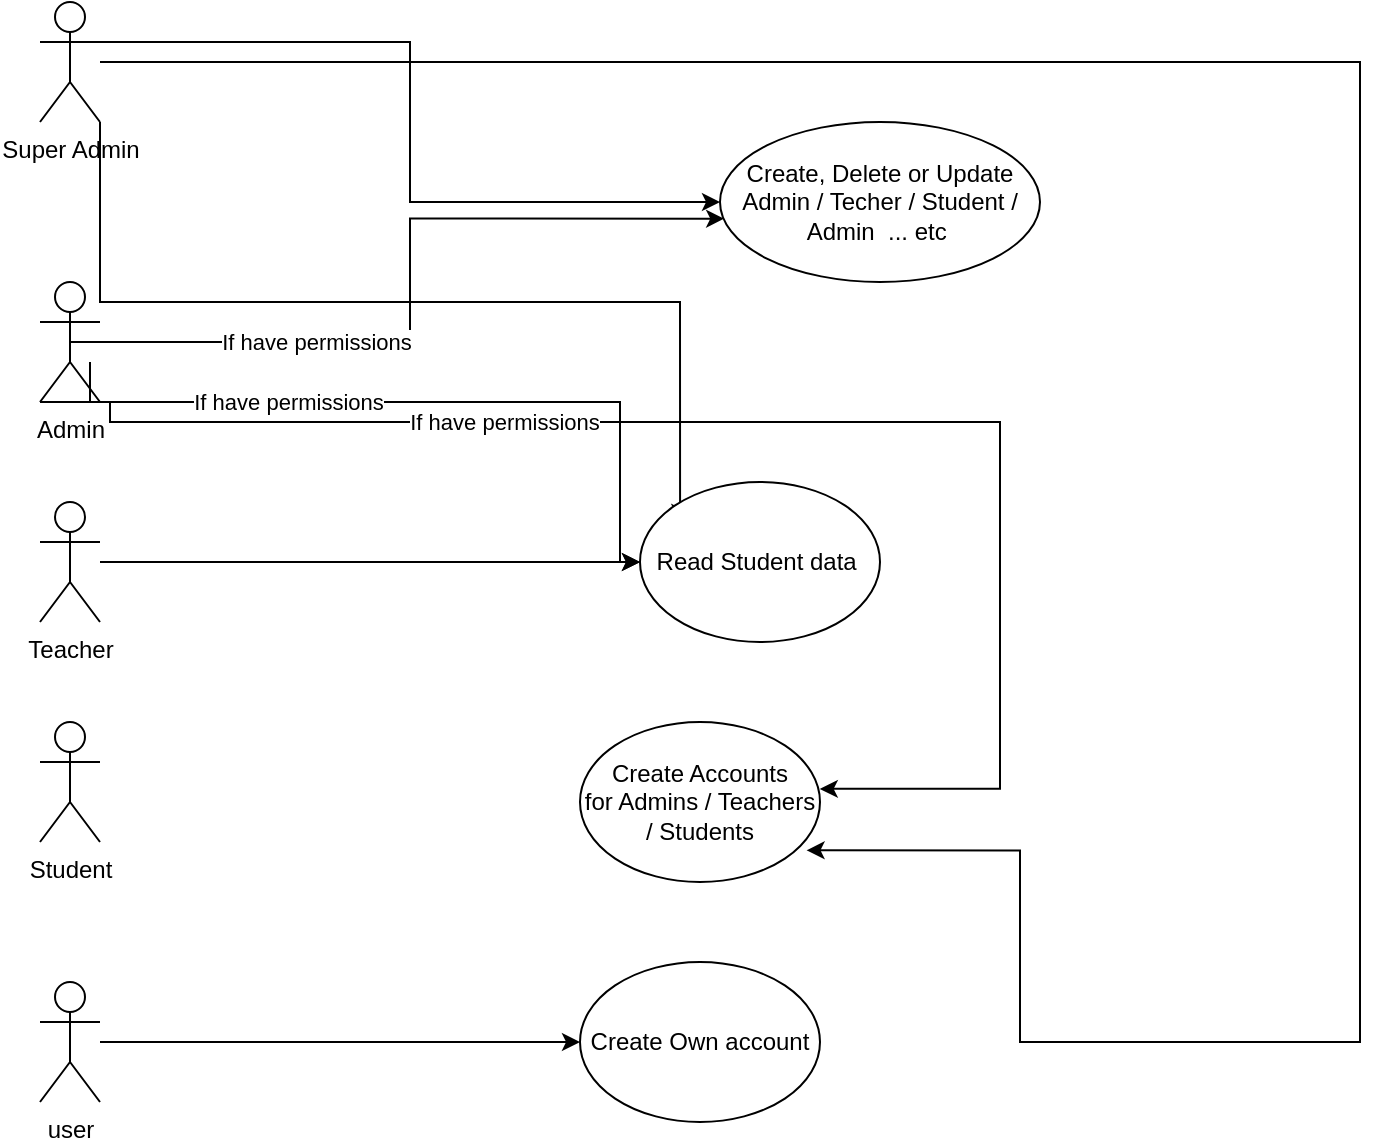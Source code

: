 <mxfile version="14.9.6" type="device"><diagram id="w6KVUBCwI2g0FexURewG" name="Page-1"><mxGraphModel dx="1185" dy="685" grid="1" gridSize="10" guides="1" tooltips="1" connect="1" arrows="1" fold="1" page="1" pageScale="1" pageWidth="850" pageHeight="1100" math="0" shadow="0"><root><mxCell id="0"/><mxCell id="1" parent="0"/><mxCell id="0M4EOV54RlASjTg9-usm-24" style="edgeStyle=orthogonalEdgeStyle;rounded=0;orthogonalLoop=1;jettySize=auto;html=1;exitX=1;exitY=0.333;exitDx=0;exitDy=0;exitPerimeter=0;" edge="1" parent="1" source="0M4EOV54RlASjTg9-usm-5" target="0M4EOV54RlASjTg9-usm-22"><mxGeometry relative="1" as="geometry"/></mxCell><mxCell id="0M4EOV54RlASjTg9-usm-32" style="edgeStyle=orthogonalEdgeStyle;rounded=0;orthogonalLoop=1;jettySize=auto;html=1;exitX=1;exitY=1;exitDx=0;exitDy=0;exitPerimeter=0;entryX=0.167;entryY=0.25;entryDx=0;entryDy=0;entryPerimeter=0;" edge="1" parent="1" source="0M4EOV54RlASjTg9-usm-5" target="0M4EOV54RlASjTg9-usm-27"><mxGeometry relative="1" as="geometry"/></mxCell><mxCell id="0M4EOV54RlASjTg9-usm-38" style="edgeStyle=orthogonalEdgeStyle;rounded=0;orthogonalLoop=1;jettySize=auto;html=1;entryX=0.944;entryY=0.802;entryDx=0;entryDy=0;entryPerimeter=0;" edge="1" parent="1" source="0M4EOV54RlASjTg9-usm-5" target="0M4EOV54RlASjTg9-usm-35"><mxGeometry relative="1" as="geometry"><Array as="points"><mxPoint x="700" y="250"/><mxPoint x="700" y="740"/><mxPoint x="530" y="740"/><mxPoint x="530" y="644"/></Array></mxGeometry></mxCell><mxCell id="0M4EOV54RlASjTg9-usm-5" value="Super Admin" style="shape=umlActor;verticalLabelPosition=bottom;verticalAlign=top;html=1;outlineConnect=0;" vertex="1" parent="1"><mxGeometry x="40" y="220" width="30" height="60" as="geometry"/></mxCell><mxCell id="0M4EOV54RlASjTg9-usm-25" style="edgeStyle=orthogonalEdgeStyle;rounded=0;orthogonalLoop=1;jettySize=auto;html=1;entryX=0.013;entryY=0.604;entryDx=0;entryDy=0;entryPerimeter=0;exitX=0.5;exitY=0.5;exitDx=0;exitDy=0;exitPerimeter=0;" edge="1" parent="1" source="0M4EOV54RlASjTg9-usm-9" target="0M4EOV54RlASjTg9-usm-22"><mxGeometry relative="1" as="geometry"/></mxCell><mxCell id="0M4EOV54RlASjTg9-usm-26" value="If have permissions" style="edgeLabel;html=1;align=center;verticalAlign=middle;resizable=0;points=[];" vertex="1" connectable="0" parent="0M4EOV54RlASjTg9-usm-25"><mxGeometry x="-0.366" relative="1" as="geometry"><mxPoint as="offset"/></mxGeometry></mxCell><mxCell id="0M4EOV54RlASjTg9-usm-9" value="Admin" style="shape=umlActor;verticalLabelPosition=bottom;verticalAlign=top;html=1;outlineConnect=0;" vertex="1" parent="1"><mxGeometry x="40" y="360" width="30" height="60" as="geometry"/></mxCell><mxCell id="0M4EOV54RlASjTg9-usm-28" style="edgeStyle=orthogonalEdgeStyle;rounded=0;orthogonalLoop=1;jettySize=auto;html=1;" edge="1" parent="1" source="0M4EOV54RlASjTg9-usm-19" target="0M4EOV54RlASjTg9-usm-27"><mxGeometry relative="1" as="geometry"/></mxCell><mxCell id="0M4EOV54RlASjTg9-usm-19" value="Teacher" style="shape=umlActor;verticalLabelPosition=bottom;verticalAlign=top;html=1;outlineConnect=0;" vertex="1" parent="1"><mxGeometry x="40" y="470" width="30" height="60" as="geometry"/></mxCell><mxCell id="0M4EOV54RlASjTg9-usm-20" value="Student" style="shape=umlActor;verticalLabelPosition=bottom;verticalAlign=top;html=1;outlineConnect=0;" vertex="1" parent="1"><mxGeometry x="40" y="580" width="30" height="60" as="geometry"/></mxCell><mxCell id="0M4EOV54RlASjTg9-usm-34" style="edgeStyle=orthogonalEdgeStyle;rounded=0;orthogonalLoop=1;jettySize=auto;html=1;" edge="1" parent="1" source="0M4EOV54RlASjTg9-usm-21" target="0M4EOV54RlASjTg9-usm-33"><mxGeometry relative="1" as="geometry"/></mxCell><mxCell id="0M4EOV54RlASjTg9-usm-21" value="user" style="shape=umlActor;verticalLabelPosition=bottom;verticalAlign=top;html=1;outlineConnect=0;" vertex="1" parent="1"><mxGeometry x="40" y="710" width="30" height="60" as="geometry"/></mxCell><mxCell id="0M4EOV54RlASjTg9-usm-22" value="Create, Delete or Update Admin / Techer / Student / Admin&amp;nbsp; ... etc&amp;nbsp;" style="ellipse;whiteSpace=wrap;html=1;" vertex="1" parent="1"><mxGeometry x="380" y="280" width="160" height="80" as="geometry"/></mxCell><mxCell id="0M4EOV54RlASjTg9-usm-27" value="Read Student data&amp;nbsp;" style="ellipse;whiteSpace=wrap;html=1;" vertex="1" parent="1"><mxGeometry x="340" y="460" width="120" height="80" as="geometry"/></mxCell><mxCell id="0M4EOV54RlASjTg9-usm-29" style="edgeStyle=orthogonalEdgeStyle;rounded=0;orthogonalLoop=1;jettySize=auto;html=1;exitX=0.5;exitY=0.5;exitDx=0;exitDy=0;exitPerimeter=0;" edge="1" parent="1" target="0M4EOV54RlASjTg9-usm-27"><mxGeometry relative="1" as="geometry"><mxPoint x="65" y="400" as="sourcePoint"/><mxPoint x="262.08" y="388.32" as="targetPoint"/><Array as="points"><mxPoint x="65" y="420"/><mxPoint x="330" y="420"/></Array></mxGeometry></mxCell><mxCell id="0M4EOV54RlASjTg9-usm-30" value="If have permissions" style="edgeLabel;html=1;align=center;verticalAlign=middle;resizable=0;points=[];" vertex="1" connectable="0" parent="0M4EOV54RlASjTg9-usm-29"><mxGeometry x="-0.366" relative="1" as="geometry"><mxPoint as="offset"/></mxGeometry></mxCell><mxCell id="0M4EOV54RlASjTg9-usm-33" value="Create Own account" style="ellipse;whiteSpace=wrap;html=1;" vertex="1" parent="1"><mxGeometry x="310" y="700" width="120" height="80" as="geometry"/></mxCell><mxCell id="0M4EOV54RlASjTg9-usm-35" value="Create Accounts&lt;br&gt;for Admins / Teachers / Students" style="ellipse;whiteSpace=wrap;html=1;" vertex="1" parent="1"><mxGeometry x="310" y="580" width="120" height="80" as="geometry"/></mxCell><mxCell id="0M4EOV54RlASjTg9-usm-36" style="edgeStyle=orthogonalEdgeStyle;rounded=0;orthogonalLoop=1;jettySize=auto;html=1;exitX=0;exitY=1;exitDx=0;exitDy=0;exitPerimeter=0;entryX=0.999;entryY=0.418;entryDx=0;entryDy=0;entryPerimeter=0;" edge="1" parent="1" source="0M4EOV54RlASjTg9-usm-9" target="0M4EOV54RlASjTg9-usm-35"><mxGeometry relative="1" as="geometry"><mxPoint x="75" y="410" as="sourcePoint"/><mxPoint x="340" y="470" as="targetPoint"/><Array as="points"><mxPoint x="75" y="420"/><mxPoint x="75" y="430"/><mxPoint x="520" y="430"/><mxPoint x="520" y="613"/></Array></mxGeometry></mxCell><mxCell id="0M4EOV54RlASjTg9-usm-37" value="If have permissions" style="edgeLabel;html=1;align=center;verticalAlign=middle;resizable=0;points=[];" vertex="1" connectable="0" parent="0M4EOV54RlASjTg9-usm-36"><mxGeometry x="-0.366" relative="1" as="geometry"><mxPoint as="offset"/></mxGeometry></mxCell></root></mxGraphModel></diagram></mxfile>